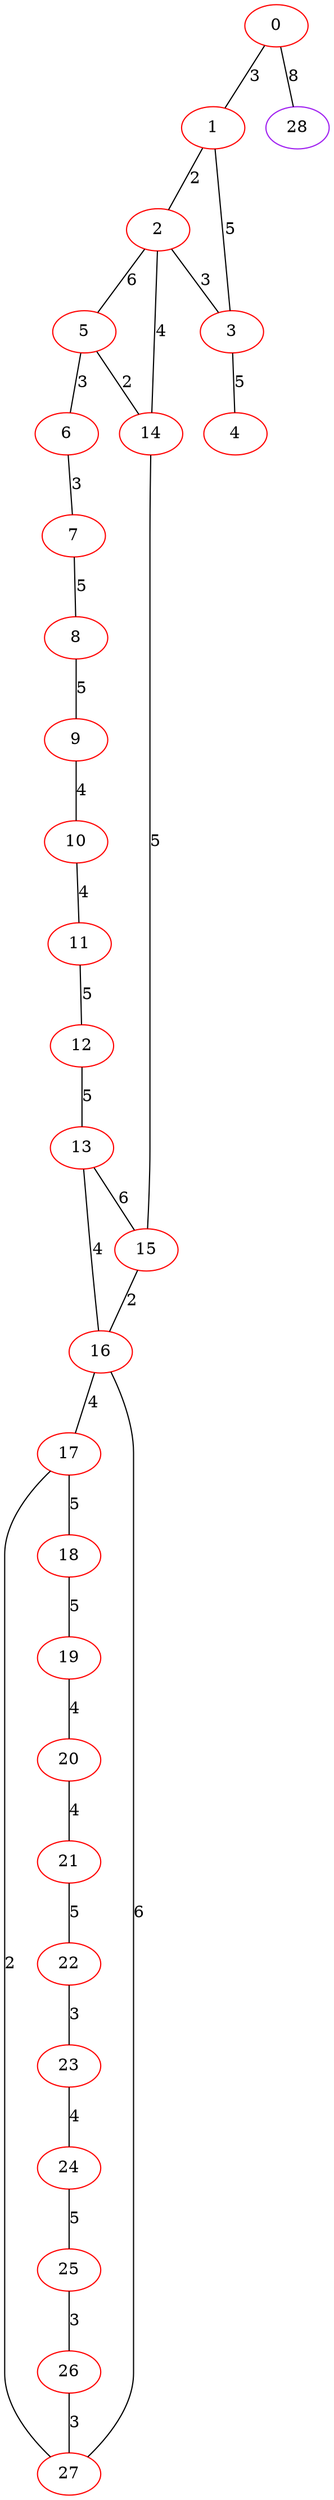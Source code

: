 graph "" {
0 [color=red, weight=1];
1 [color=red, weight=1];
2 [color=red, weight=1];
3 [color=red, weight=1];
4 [color=red, weight=1];
5 [color=red, weight=1];
6 [color=red, weight=1];
7 [color=red, weight=1];
8 [color=red, weight=1];
9 [color=red, weight=1];
10 [color=red, weight=1];
11 [color=red, weight=1];
12 [color=red, weight=1];
13 [color=red, weight=1];
14 [color=red, weight=1];
15 [color=red, weight=1];
16 [color=red, weight=1];
17 [color=red, weight=1];
18 [color=red, weight=1];
19 [color=red, weight=1];
20 [color=red, weight=1];
21 [color=red, weight=1];
22 [color=red, weight=1];
23 [color=red, weight=1];
24 [color=red, weight=1];
25 [color=red, weight=1];
26 [color=red, weight=1];
27 [color=red, weight=1];
28 [color=purple, weight=4];
0 -- 1  [key=0, label=3];
0 -- 28  [key=0, label=8];
1 -- 2  [key=0, label=2];
1 -- 3  [key=0, label=5];
2 -- 3  [key=0, label=3];
2 -- 5  [key=0, label=6];
2 -- 14  [key=0, label=4];
3 -- 4  [key=0, label=5];
5 -- 6  [key=0, label=3];
5 -- 14  [key=0, label=2];
6 -- 7  [key=0, label=3];
7 -- 8  [key=0, label=5];
8 -- 9  [key=0, label=5];
9 -- 10  [key=0, label=4];
10 -- 11  [key=0, label=4];
11 -- 12  [key=0, label=5];
12 -- 13  [key=0, label=5];
13 -- 16  [key=0, label=4];
13 -- 15  [key=0, label=6];
14 -- 15  [key=0, label=5];
15 -- 16  [key=0, label=2];
16 -- 17  [key=0, label=4];
16 -- 27  [key=0, label=6];
17 -- 18  [key=0, label=5];
17 -- 27  [key=0, label=2];
18 -- 19  [key=0, label=5];
19 -- 20  [key=0, label=4];
20 -- 21  [key=0, label=4];
21 -- 22  [key=0, label=5];
22 -- 23  [key=0, label=3];
23 -- 24  [key=0, label=4];
24 -- 25  [key=0, label=5];
25 -- 26  [key=0, label=3];
26 -- 27  [key=0, label=3];
}
